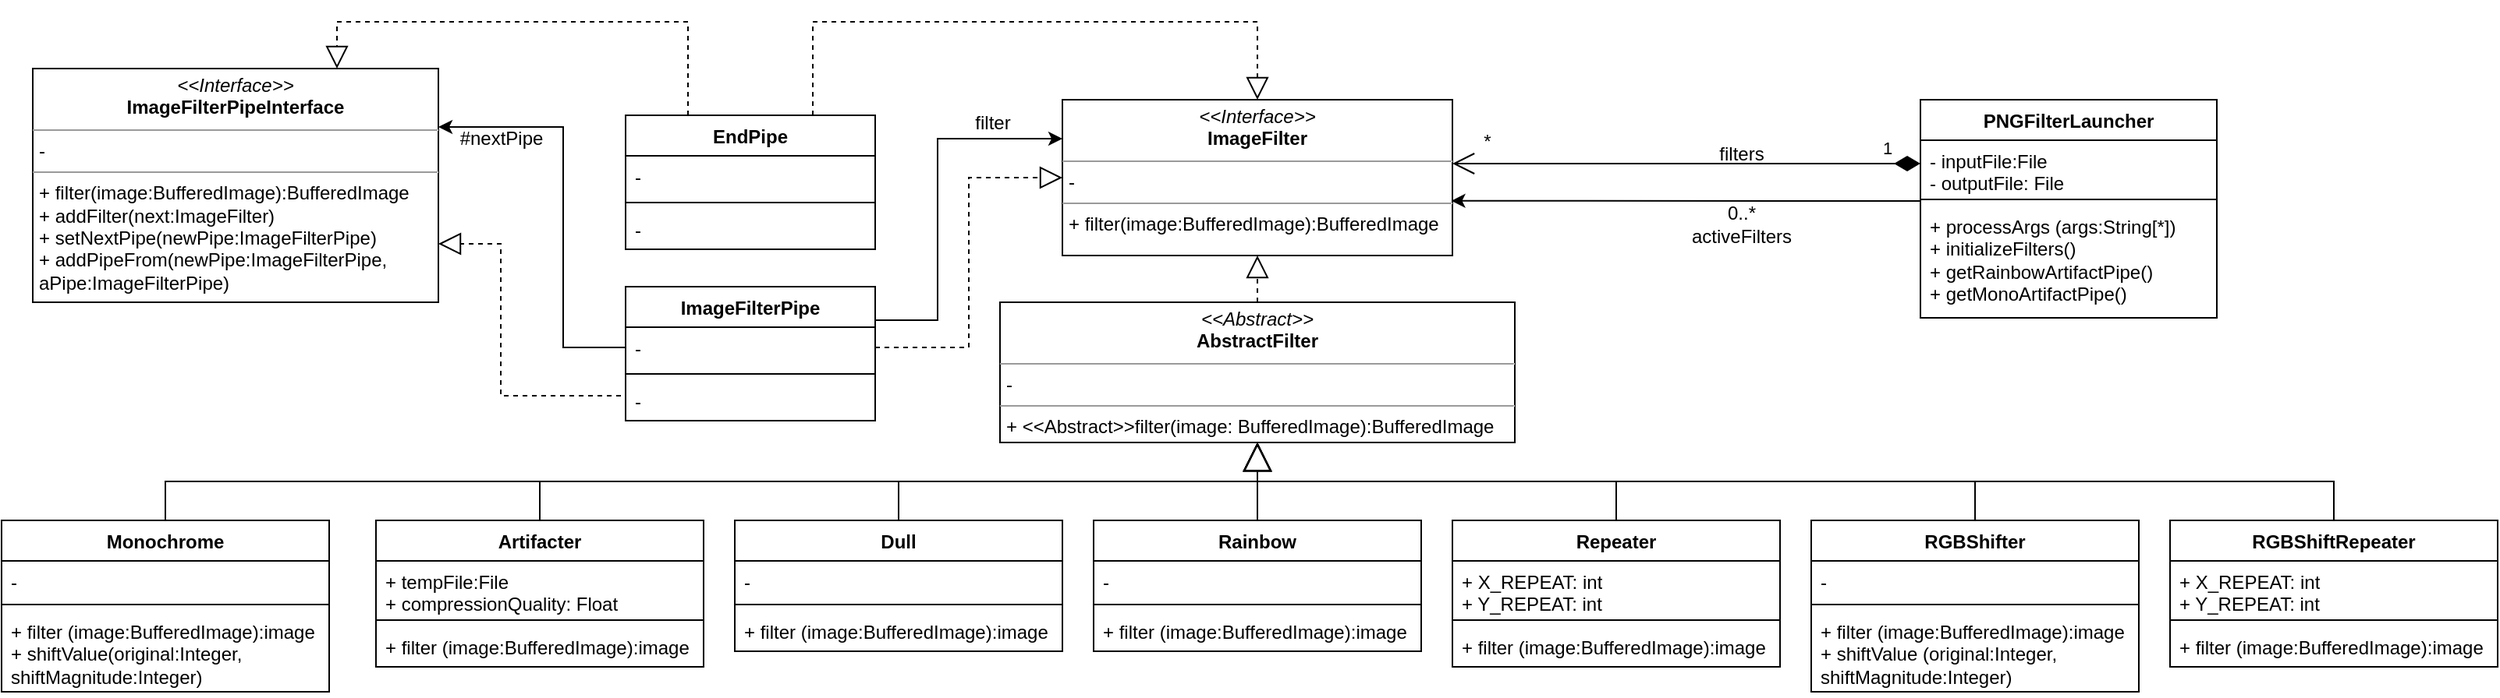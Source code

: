 <mxfile version="24.2.5" type="device">
  <diagram name="Page-1" id="bGH7-VN_JAC0KqxiejL5">
    <mxGraphModel dx="2501" dy="2053" grid="1" gridSize="10" guides="1" tooltips="1" connect="1" arrows="1" fold="1" page="1" pageScale="1" pageWidth="827" pageHeight="1169" math="0" shadow="0">
      <root>
        <mxCell id="0" />
        <mxCell id="1" parent="0" />
        <mxCell id="iQBG601i4-Z-CA5yRwSc-1" value="&lt;p style=&quot;margin:0px;margin-top:4px;text-align:center;&quot;&gt;&lt;i&gt;&amp;lt;&amp;lt;Abstract&amp;gt;&amp;gt;&lt;/i&gt;&lt;br&gt;&lt;b&gt;AbstractFilter&lt;/b&gt;&lt;/p&gt;&lt;hr size=&quot;1&quot;&gt;&lt;p style=&quot;margin:0px;margin-left:4px;&quot;&gt;-&lt;/p&gt;&lt;hr size=&quot;1&quot;&gt;&lt;p style=&quot;margin:0px;margin-left:4px;&quot;&gt;+ &amp;lt;&amp;lt;Abstract&amp;gt;&amp;gt;filter(image: BufferedImage):BufferedImage&lt;/p&gt;" style="verticalAlign=top;align=left;overflow=fill;fontSize=12;fontFamily=Helvetica;html=1;whiteSpace=wrap;" parent="1" vertex="1">
          <mxGeometry x="510" y="40" width="330" height="90" as="geometry" />
        </mxCell>
        <mxCell id="iQBG601i4-Z-CA5yRwSc-2" value="Artifacter" style="swimlane;fontStyle=1;align=center;verticalAlign=top;childLayout=stackLayout;horizontal=1;startSize=26;horizontalStack=0;resizeParent=1;resizeParentMax=0;resizeLast=0;collapsible=1;marginBottom=0;whiteSpace=wrap;html=1;" parent="1" vertex="1">
          <mxGeometry x="110" y="180" width="210" height="94" as="geometry" />
        </mxCell>
        <mxCell id="iQBG601i4-Z-CA5yRwSc-3" value="+ tempFile:File&lt;br&gt;+ compressionQuality: Float" style="text;strokeColor=none;fillColor=none;align=left;verticalAlign=top;spacingLeft=4;spacingRight=4;overflow=hidden;rotatable=0;points=[[0,0.5],[1,0.5]];portConstraint=eastwest;whiteSpace=wrap;html=1;" parent="iQBG601i4-Z-CA5yRwSc-2" vertex="1">
          <mxGeometry y="26" width="210" height="34" as="geometry" />
        </mxCell>
        <mxCell id="iQBG601i4-Z-CA5yRwSc-4" value="" style="line;strokeWidth=1;fillColor=none;align=left;verticalAlign=middle;spacingTop=-1;spacingLeft=3;spacingRight=3;rotatable=0;labelPosition=right;points=[];portConstraint=eastwest;strokeColor=inherit;" parent="iQBG601i4-Z-CA5yRwSc-2" vertex="1">
          <mxGeometry y="60" width="210" height="8" as="geometry" />
        </mxCell>
        <mxCell id="iQBG601i4-Z-CA5yRwSc-5" value="+ filter (image:BufferedImage):image" style="text;strokeColor=none;fillColor=none;align=left;verticalAlign=top;spacingLeft=4;spacingRight=4;overflow=hidden;rotatable=0;points=[[0,0.5],[1,0.5]];portConstraint=eastwest;whiteSpace=wrap;html=1;" parent="iQBG601i4-Z-CA5yRwSc-2" vertex="1">
          <mxGeometry y="68" width="210" height="26" as="geometry" />
        </mxCell>
        <mxCell id="iQBG601i4-Z-CA5yRwSc-6" value="Dull" style="swimlane;fontStyle=1;align=center;verticalAlign=top;childLayout=stackLayout;horizontal=1;startSize=26;horizontalStack=0;resizeParent=1;resizeParentMax=0;resizeLast=0;collapsible=1;marginBottom=0;whiteSpace=wrap;html=1;" parent="1" vertex="1">
          <mxGeometry x="340" y="180" width="210" height="84" as="geometry" />
        </mxCell>
        <mxCell id="iQBG601i4-Z-CA5yRwSc-7" value="-" style="text;strokeColor=none;fillColor=none;align=left;verticalAlign=top;spacingLeft=4;spacingRight=4;overflow=hidden;rotatable=0;points=[[0,0.5],[1,0.5]];portConstraint=eastwest;whiteSpace=wrap;html=1;" parent="iQBG601i4-Z-CA5yRwSc-6" vertex="1">
          <mxGeometry y="26" width="210" height="24" as="geometry" />
        </mxCell>
        <mxCell id="iQBG601i4-Z-CA5yRwSc-8" value="" style="line;strokeWidth=1;fillColor=none;align=left;verticalAlign=middle;spacingTop=-1;spacingLeft=3;spacingRight=3;rotatable=0;labelPosition=right;points=[];portConstraint=eastwest;strokeColor=inherit;" parent="iQBG601i4-Z-CA5yRwSc-6" vertex="1">
          <mxGeometry y="50" width="210" height="8" as="geometry" />
        </mxCell>
        <mxCell id="iQBG601i4-Z-CA5yRwSc-9" value="+ filter (image:BufferedImage):image" style="text;strokeColor=none;fillColor=none;align=left;verticalAlign=top;spacingLeft=4;spacingRight=4;overflow=hidden;rotatable=0;points=[[0,0.5],[1,0.5]];portConstraint=eastwest;whiteSpace=wrap;html=1;" parent="iQBG601i4-Z-CA5yRwSc-6" vertex="1">
          <mxGeometry y="58" width="210" height="26" as="geometry" />
        </mxCell>
        <mxCell id="iQBG601i4-Z-CA5yRwSc-10" value="Rainbow" style="swimlane;fontStyle=1;align=center;verticalAlign=top;childLayout=stackLayout;horizontal=1;startSize=26;horizontalStack=0;resizeParent=1;resizeParentMax=0;resizeLast=0;collapsible=1;marginBottom=0;whiteSpace=wrap;html=1;" parent="1" vertex="1">
          <mxGeometry x="570" y="180" width="210" height="84" as="geometry" />
        </mxCell>
        <mxCell id="iQBG601i4-Z-CA5yRwSc-11" value="-" style="text;strokeColor=none;fillColor=none;align=left;verticalAlign=top;spacingLeft=4;spacingRight=4;overflow=hidden;rotatable=0;points=[[0,0.5],[1,0.5]];portConstraint=eastwest;whiteSpace=wrap;html=1;" parent="iQBG601i4-Z-CA5yRwSc-10" vertex="1">
          <mxGeometry y="26" width="210" height="24" as="geometry" />
        </mxCell>
        <mxCell id="iQBG601i4-Z-CA5yRwSc-12" value="" style="line;strokeWidth=1;fillColor=none;align=left;verticalAlign=middle;spacingTop=-1;spacingLeft=3;spacingRight=3;rotatable=0;labelPosition=right;points=[];portConstraint=eastwest;strokeColor=inherit;" parent="iQBG601i4-Z-CA5yRwSc-10" vertex="1">
          <mxGeometry y="50" width="210" height="8" as="geometry" />
        </mxCell>
        <mxCell id="iQBG601i4-Z-CA5yRwSc-13" value="+ filter (image:BufferedImage):image" style="text;strokeColor=none;fillColor=none;align=left;verticalAlign=top;spacingLeft=4;spacingRight=4;overflow=hidden;rotatable=0;points=[[0,0.5],[1,0.5]];portConstraint=eastwest;whiteSpace=wrap;html=1;" parent="iQBG601i4-Z-CA5yRwSc-10" vertex="1">
          <mxGeometry y="58" width="210" height="26" as="geometry" />
        </mxCell>
        <mxCell id="iQBG601i4-Z-CA5yRwSc-14" value="Repeater" style="swimlane;fontStyle=1;align=center;verticalAlign=top;childLayout=stackLayout;horizontal=1;startSize=26;horizontalStack=0;resizeParent=1;resizeParentMax=0;resizeLast=0;collapsible=1;marginBottom=0;whiteSpace=wrap;html=1;" parent="1" vertex="1">
          <mxGeometry x="800" y="180" width="210" height="94" as="geometry" />
        </mxCell>
        <mxCell id="iQBG601i4-Z-CA5yRwSc-15" value="+ X_REPEAT: int&lt;br&gt;+ Y_REPEAT: int" style="text;strokeColor=none;fillColor=none;align=left;verticalAlign=top;spacingLeft=4;spacingRight=4;overflow=hidden;rotatable=0;points=[[0,0.5],[1,0.5]];portConstraint=eastwest;whiteSpace=wrap;html=1;" parent="iQBG601i4-Z-CA5yRwSc-14" vertex="1">
          <mxGeometry y="26" width="210" height="34" as="geometry" />
        </mxCell>
        <mxCell id="iQBG601i4-Z-CA5yRwSc-16" value="" style="line;strokeWidth=1;fillColor=none;align=left;verticalAlign=middle;spacingTop=-1;spacingLeft=3;spacingRight=3;rotatable=0;labelPosition=right;points=[];portConstraint=eastwest;strokeColor=inherit;" parent="iQBG601i4-Z-CA5yRwSc-14" vertex="1">
          <mxGeometry y="60" width="210" height="8" as="geometry" />
        </mxCell>
        <mxCell id="iQBG601i4-Z-CA5yRwSc-17" value="+ filter (image:BufferedImage):image" style="text;strokeColor=none;fillColor=none;align=left;verticalAlign=top;spacingLeft=4;spacingRight=4;overflow=hidden;rotatable=0;points=[[0,0.5],[1,0.5]];portConstraint=eastwest;whiteSpace=wrap;html=1;" parent="iQBG601i4-Z-CA5yRwSc-14" vertex="1">
          <mxGeometry y="68" width="210" height="26" as="geometry" />
        </mxCell>
        <mxCell id="iQBG601i4-Z-CA5yRwSc-18" value="RGBShifter" style="swimlane;fontStyle=1;align=center;verticalAlign=top;childLayout=stackLayout;horizontal=1;startSize=26;horizontalStack=0;resizeParent=1;resizeParentMax=0;resizeLast=0;collapsible=1;marginBottom=0;whiteSpace=wrap;html=1;" parent="1" vertex="1">
          <mxGeometry x="1030" y="180" width="210" height="110" as="geometry" />
        </mxCell>
        <mxCell id="iQBG601i4-Z-CA5yRwSc-19" value="-" style="text;strokeColor=none;fillColor=none;align=left;verticalAlign=top;spacingLeft=4;spacingRight=4;overflow=hidden;rotatable=0;points=[[0,0.5],[1,0.5]];portConstraint=eastwest;whiteSpace=wrap;html=1;" parent="iQBG601i4-Z-CA5yRwSc-18" vertex="1">
          <mxGeometry y="26" width="210" height="24" as="geometry" />
        </mxCell>
        <mxCell id="iQBG601i4-Z-CA5yRwSc-20" value="" style="line;strokeWidth=1;fillColor=none;align=left;verticalAlign=middle;spacingTop=-1;spacingLeft=3;spacingRight=3;rotatable=0;labelPosition=right;points=[];portConstraint=eastwest;strokeColor=inherit;" parent="iQBG601i4-Z-CA5yRwSc-18" vertex="1">
          <mxGeometry y="50" width="210" height="8" as="geometry" />
        </mxCell>
        <mxCell id="iQBG601i4-Z-CA5yRwSc-21" value="+ filter (image:BufferedImage):image&lt;br&gt;+ shiftValue (original:Integer, shiftMagnitude:Integer)" style="text;strokeColor=none;fillColor=none;align=left;verticalAlign=top;spacingLeft=4;spacingRight=4;overflow=hidden;rotatable=0;points=[[0,0.5],[1,0.5]];portConstraint=eastwest;whiteSpace=wrap;html=1;" parent="iQBG601i4-Z-CA5yRwSc-18" vertex="1">
          <mxGeometry y="58" width="210" height="52" as="geometry" />
        </mxCell>
        <mxCell id="iQBG601i4-Z-CA5yRwSc-22" value="RGBShiftRepeater" style="swimlane;fontStyle=1;align=center;verticalAlign=top;childLayout=stackLayout;horizontal=1;startSize=26;horizontalStack=0;resizeParent=1;resizeParentMax=0;resizeLast=0;collapsible=1;marginBottom=0;whiteSpace=wrap;html=1;" parent="1" vertex="1">
          <mxGeometry x="1260" y="180" width="210" height="94" as="geometry" />
        </mxCell>
        <mxCell id="iQBG601i4-Z-CA5yRwSc-23" value="+ X_REPEAT: int&lt;br&gt;+ Y_REPEAT: int" style="text;strokeColor=none;fillColor=none;align=left;verticalAlign=top;spacingLeft=4;spacingRight=4;overflow=hidden;rotatable=0;points=[[0,0.5],[1,0.5]];portConstraint=eastwest;whiteSpace=wrap;html=1;" parent="iQBG601i4-Z-CA5yRwSc-22" vertex="1">
          <mxGeometry y="26" width="210" height="34" as="geometry" />
        </mxCell>
        <mxCell id="iQBG601i4-Z-CA5yRwSc-24" value="" style="line;strokeWidth=1;fillColor=none;align=left;verticalAlign=middle;spacingTop=-1;spacingLeft=3;spacingRight=3;rotatable=0;labelPosition=right;points=[];portConstraint=eastwest;strokeColor=inherit;" parent="iQBG601i4-Z-CA5yRwSc-22" vertex="1">
          <mxGeometry y="60" width="210" height="8" as="geometry" />
        </mxCell>
        <mxCell id="iQBG601i4-Z-CA5yRwSc-25" value="+ filter (image:BufferedImage):image" style="text;strokeColor=none;fillColor=none;align=left;verticalAlign=top;spacingLeft=4;spacingRight=4;overflow=hidden;rotatable=0;points=[[0,0.5],[1,0.5]];portConstraint=eastwest;whiteSpace=wrap;html=1;" parent="iQBG601i4-Z-CA5yRwSc-22" vertex="1">
          <mxGeometry y="68" width="210" height="26" as="geometry" />
        </mxCell>
        <mxCell id="iQBG601i4-Z-CA5yRwSc-26" value="PNGFilterLauncher" style="swimlane;fontStyle=1;align=center;verticalAlign=top;childLayout=stackLayout;horizontal=1;startSize=26;horizontalStack=0;resizeParent=1;resizeParentMax=0;resizeLast=0;collapsible=1;marginBottom=0;whiteSpace=wrap;html=1;" parent="1" vertex="1">
          <mxGeometry x="1100" y="-90" width="190" height="140" as="geometry" />
        </mxCell>
        <mxCell id="iQBG601i4-Z-CA5yRwSc-27" value="- inputFile:File&lt;br&gt;- outputFile: File" style="text;strokeColor=none;fillColor=none;align=left;verticalAlign=top;spacingLeft=4;spacingRight=4;overflow=hidden;rotatable=0;points=[[0,0.5],[1,0.5]];portConstraint=eastwest;whiteSpace=wrap;html=1;" parent="iQBG601i4-Z-CA5yRwSc-26" vertex="1">
          <mxGeometry y="26" width="190" height="34" as="geometry" />
        </mxCell>
        <mxCell id="iQBG601i4-Z-CA5yRwSc-28" value="" style="line;strokeWidth=1;fillColor=none;align=left;verticalAlign=middle;spacingTop=-1;spacingLeft=3;spacingRight=3;rotatable=0;labelPosition=right;points=[];portConstraint=eastwest;strokeColor=inherit;" parent="iQBG601i4-Z-CA5yRwSc-26" vertex="1">
          <mxGeometry y="60" width="190" height="8" as="geometry" />
        </mxCell>
        <mxCell id="iQBG601i4-Z-CA5yRwSc-29" value="+ processArgs (args:String[*])&lt;br&gt;+ initializeFilters()&lt;br&gt;+ getRainbowArtifactPipe()&lt;br&gt;+ getMonoArtifactPipe()" style="text;strokeColor=none;fillColor=none;align=left;verticalAlign=top;spacingLeft=4;spacingRight=4;overflow=hidden;rotatable=0;points=[[0,0.5],[1,0.5]];portConstraint=eastwest;whiteSpace=wrap;html=1;" parent="iQBG601i4-Z-CA5yRwSc-26" vertex="1">
          <mxGeometry y="68" width="190" height="72" as="geometry" />
        </mxCell>
        <mxCell id="iQBG601i4-Z-CA5yRwSc-30" value="1" style="endArrow=open;html=1;endSize=12;startArrow=diamondThin;startSize=14;startFill=1;edgeStyle=orthogonalEdgeStyle;align=left;verticalAlign=bottom;rounded=0;" parent="1" edge="1">
          <mxGeometry x="-0.827" y="-1" relative="1" as="geometry">
            <mxPoint x="1100" y="-49" as="sourcePoint" />
            <mxPoint x="800" y="-49" as="targetPoint" />
            <mxPoint as="offset" />
            <Array as="points">
              <mxPoint x="1100" y="-49" />
            </Array>
          </mxGeometry>
        </mxCell>
        <mxCell id="iQBG601i4-Z-CA5yRwSc-31" value="filters" style="text;html=1;align=center;verticalAlign=middle;resizable=0;points=[];autosize=1;strokeColor=none;fillColor=none;" parent="1" vertex="1">
          <mxGeometry x="960" y="-70" width="50" height="30" as="geometry" />
        </mxCell>
        <mxCell id="iQBG601i4-Z-CA5yRwSc-32" value="" style="endArrow=classic;html=1;rounded=0;entryX=0.997;entryY=0.649;entryDx=0;entryDy=0;entryPerimeter=0;" parent="1" target="iQBG601i4-Z-CA5yRwSc-45" edge="1">
          <mxGeometry width="50" height="50" relative="1" as="geometry">
            <mxPoint x="1100" y="-25" as="sourcePoint" />
            <mxPoint x="870" y="-25" as="targetPoint" />
          </mxGeometry>
        </mxCell>
        <mxCell id="iQBG601i4-Z-CA5yRwSc-33" value="0..*&lt;br&gt;activeFilters" style="text;html=1;align=center;verticalAlign=middle;resizable=0;points=[];autosize=1;strokeColor=none;fillColor=none;" parent="1" vertex="1">
          <mxGeometry x="940" y="-30" width="90" height="40" as="geometry" />
        </mxCell>
        <mxCell id="iQBG601i4-Z-CA5yRwSc-34" value="" style="endArrow=block;endSize=16;endFill=0;html=1;rounded=0;exitX=0.5;exitY=0;exitDx=0;exitDy=0;entryX=0.5;entryY=1;entryDx=0;entryDy=0;edgeStyle=orthogonalEdgeStyle;" parent="1" source="iQBG601i4-Z-CA5yRwSc-2" target="iQBG601i4-Z-CA5yRwSc-1" edge="1">
          <mxGeometry width="160" relative="1" as="geometry">
            <mxPoint x="480" y="280" as="sourcePoint" />
            <mxPoint x="640" y="280" as="targetPoint" />
          </mxGeometry>
        </mxCell>
        <mxCell id="iQBG601i4-Z-CA5yRwSc-35" value="" style="endArrow=block;endSize=16;endFill=0;html=1;rounded=0;exitX=0.5;exitY=0;exitDx=0;exitDy=0;entryX=0.5;entryY=1;entryDx=0;entryDy=0;edgeStyle=orthogonalEdgeStyle;" parent="1" source="iQBG601i4-Z-CA5yRwSc-6" target="iQBG601i4-Z-CA5yRwSc-1" edge="1">
          <mxGeometry width="160" relative="1" as="geometry">
            <mxPoint x="95" y="190" as="sourcePoint" />
            <mxPoint x="685" y="140" as="targetPoint" />
          </mxGeometry>
        </mxCell>
        <mxCell id="iQBG601i4-Z-CA5yRwSc-36" value="" style="endArrow=block;endSize=16;endFill=0;html=1;rounded=0;exitX=0.5;exitY=0;exitDx=0;exitDy=0;entryX=0.5;entryY=1;entryDx=0;entryDy=0;edgeStyle=orthogonalEdgeStyle;" parent="1" source="iQBG601i4-Z-CA5yRwSc-10" target="iQBG601i4-Z-CA5yRwSc-1" edge="1">
          <mxGeometry width="160" relative="1" as="geometry">
            <mxPoint x="105" y="200" as="sourcePoint" />
            <mxPoint x="695" y="150" as="targetPoint" />
          </mxGeometry>
        </mxCell>
        <mxCell id="iQBG601i4-Z-CA5yRwSc-37" value="" style="endArrow=block;endSize=16;endFill=0;html=1;rounded=0;exitX=0.5;exitY=0;exitDx=0;exitDy=0;entryX=0.5;entryY=1;entryDx=0;entryDy=0;edgeStyle=orthogonalEdgeStyle;" parent="1" source="iQBG601i4-Z-CA5yRwSc-14" target="iQBG601i4-Z-CA5yRwSc-1" edge="1">
          <mxGeometry width="160" relative="1" as="geometry">
            <mxPoint x="555" y="190" as="sourcePoint" />
            <mxPoint x="685" y="140" as="targetPoint" />
          </mxGeometry>
        </mxCell>
        <mxCell id="iQBG601i4-Z-CA5yRwSc-38" value="" style="endArrow=block;endSize=16;endFill=0;html=1;rounded=0;exitX=0.5;exitY=0;exitDx=0;exitDy=0;entryX=0.5;entryY=1;entryDx=0;entryDy=0;edgeStyle=orthogonalEdgeStyle;" parent="1" source="iQBG601i4-Z-CA5yRwSc-18" target="iQBG601i4-Z-CA5yRwSc-1" edge="1">
          <mxGeometry width="160" relative="1" as="geometry">
            <mxPoint x="785" y="190" as="sourcePoint" />
            <mxPoint x="685" y="140" as="targetPoint" />
          </mxGeometry>
        </mxCell>
        <mxCell id="iQBG601i4-Z-CA5yRwSc-39" value="" style="endArrow=block;endSize=16;endFill=0;html=1;rounded=0;exitX=0.5;exitY=0;exitDx=0;exitDy=0;entryX=0.5;entryY=1;entryDx=0;entryDy=0;edgeStyle=orthogonalEdgeStyle;" parent="1" source="iQBG601i4-Z-CA5yRwSc-22" target="iQBG601i4-Z-CA5yRwSc-1" edge="1">
          <mxGeometry width="160" relative="1" as="geometry">
            <mxPoint x="1015" y="190" as="sourcePoint" />
            <mxPoint x="685" y="140" as="targetPoint" />
          </mxGeometry>
        </mxCell>
        <mxCell id="iQBG601i4-Z-CA5yRwSc-40" value="Monochrome" style="swimlane;fontStyle=1;align=center;verticalAlign=top;childLayout=stackLayout;horizontal=1;startSize=26;horizontalStack=0;resizeParent=1;resizeParentMax=0;resizeLast=0;collapsible=1;marginBottom=0;whiteSpace=wrap;html=1;" parent="1" vertex="1">
          <mxGeometry x="-130" y="180" width="210" height="110" as="geometry" />
        </mxCell>
        <mxCell id="iQBG601i4-Z-CA5yRwSc-41" value="-" style="text;strokeColor=none;fillColor=none;align=left;verticalAlign=top;spacingLeft=4;spacingRight=4;overflow=hidden;rotatable=0;points=[[0,0.5],[1,0.5]];portConstraint=eastwest;whiteSpace=wrap;html=1;" parent="iQBG601i4-Z-CA5yRwSc-40" vertex="1">
          <mxGeometry y="26" width="210" height="24" as="geometry" />
        </mxCell>
        <mxCell id="iQBG601i4-Z-CA5yRwSc-42" value="" style="line;strokeWidth=1;fillColor=none;align=left;verticalAlign=middle;spacingTop=-1;spacingLeft=3;spacingRight=3;rotatable=0;labelPosition=right;points=[];portConstraint=eastwest;strokeColor=inherit;" parent="iQBG601i4-Z-CA5yRwSc-40" vertex="1">
          <mxGeometry y="50" width="210" height="8" as="geometry" />
        </mxCell>
        <mxCell id="iQBG601i4-Z-CA5yRwSc-43" value="+ filter (image:BufferedImage):image&lt;br&gt;+ shiftValue(original:Integer, shiftMagnitude:Integer)" style="text;strokeColor=none;fillColor=none;align=left;verticalAlign=top;spacingLeft=4;spacingRight=4;overflow=hidden;rotatable=0;points=[[0,0.5],[1,0.5]];portConstraint=eastwest;whiteSpace=wrap;html=1;" parent="iQBG601i4-Z-CA5yRwSc-40" vertex="1">
          <mxGeometry y="58" width="210" height="52" as="geometry" />
        </mxCell>
        <mxCell id="iQBG601i4-Z-CA5yRwSc-44" value="" style="endArrow=block;endSize=16;endFill=0;html=1;rounded=0;exitX=0.5;exitY=0;exitDx=0;exitDy=0;entryX=0.5;entryY=1;entryDx=0;entryDy=0;edgeStyle=orthogonalEdgeStyle;" parent="1" source="iQBG601i4-Z-CA5yRwSc-40" target="iQBG601i4-Z-CA5yRwSc-1" edge="1">
          <mxGeometry width="160" relative="1" as="geometry">
            <mxPoint x="95" y="190" as="sourcePoint" />
            <mxPoint x="685" y="140" as="targetPoint" />
          </mxGeometry>
        </mxCell>
        <mxCell id="iQBG601i4-Z-CA5yRwSc-45" value="&lt;p style=&quot;margin:0px;margin-top:4px;text-align:center;&quot;&gt;&lt;i&gt;&amp;lt;&amp;lt;Interface&amp;gt;&amp;gt;&lt;/i&gt;&lt;br&gt;&lt;b&gt;ImageFilter&lt;/b&gt;&lt;/p&gt;&lt;hr size=&quot;1&quot;&gt;&lt;p style=&quot;margin:0px;margin-left:4px;&quot;&gt;-&lt;/p&gt;&lt;hr size=&quot;1&quot;&gt;&lt;p style=&quot;margin:0px;margin-left:4px;&quot;&gt;+ filter(image:BufferedImage):BufferedImage&lt;/p&gt;" style="verticalAlign=top;align=left;overflow=fill;fontSize=12;fontFamily=Helvetica;html=1;whiteSpace=wrap;" parent="1" vertex="1">
          <mxGeometry x="550" y="-90" width="250" height="100" as="geometry" />
        </mxCell>
        <mxCell id="iQBG601i4-Z-CA5yRwSc-46" value="" style="endArrow=block;dashed=1;endFill=0;endSize=12;html=1;rounded=0;entryX=0.5;entryY=1;entryDx=0;entryDy=0;exitX=0.5;exitY=0;exitDx=0;exitDy=0;" parent="1" source="iQBG601i4-Z-CA5yRwSc-1" target="iQBG601i4-Z-CA5yRwSc-45" edge="1">
          <mxGeometry width="160" relative="1" as="geometry">
            <mxPoint x="660" y="60" as="sourcePoint" />
            <mxPoint x="820" y="60" as="targetPoint" />
          </mxGeometry>
        </mxCell>
        <mxCell id="iQBG601i4-Z-CA5yRwSc-47" value="&lt;p style=&quot;margin:0px;margin-top:4px;text-align:center;&quot;&gt;&lt;i&gt;&amp;lt;&amp;lt;Interface&amp;gt;&amp;gt;&lt;/i&gt;&lt;br&gt;&lt;b&gt;ImageFilterPipeInterface&lt;/b&gt;&lt;/p&gt;&lt;hr size=&quot;1&quot;&gt;&lt;p style=&quot;margin:0px;margin-left:4px;&quot;&gt;-&lt;/p&gt;&lt;hr size=&quot;1&quot;&gt;&lt;p style=&quot;margin:0px;margin-left:4px;&quot;&gt;+ filter(image:BufferedImage):BufferedImage&lt;br&gt;+ addFilter(next:ImageFilter)&lt;/p&gt;&lt;p style=&quot;margin:0px;margin-left:4px;&quot;&gt;+ setNextPipe(newPipe:ImageFilterPipe)&lt;/p&gt;&lt;p style=&quot;margin:0px;margin-left:4px;&quot;&gt;+ addPipeFrom(newPipe:ImageFilterPipe, aPipe:ImageFilterPipe)&lt;/p&gt;" style="verticalAlign=top;align=left;overflow=fill;fontSize=12;fontFamily=Helvetica;html=1;whiteSpace=wrap;" parent="1" vertex="1">
          <mxGeometry x="-110" y="-110" width="260" height="150" as="geometry" />
        </mxCell>
        <mxCell id="iQBG601i4-Z-CA5yRwSc-48" value="ImageFilterPipe" style="swimlane;fontStyle=1;align=center;verticalAlign=top;childLayout=stackLayout;horizontal=1;startSize=26;horizontalStack=0;resizeParent=1;resizeParentMax=0;resizeLast=0;collapsible=1;marginBottom=0;whiteSpace=wrap;html=1;" parent="1" vertex="1">
          <mxGeometry x="270" y="30" width="160" height="86" as="geometry" />
        </mxCell>
        <mxCell id="iQBG601i4-Z-CA5yRwSc-49" value="-" style="text;strokeColor=none;fillColor=none;align=left;verticalAlign=top;spacingLeft=4;spacingRight=4;overflow=hidden;rotatable=0;points=[[0,0.5],[1,0.5]];portConstraint=eastwest;whiteSpace=wrap;html=1;" parent="iQBG601i4-Z-CA5yRwSc-48" vertex="1">
          <mxGeometry y="26" width="160" height="26" as="geometry" />
        </mxCell>
        <mxCell id="iQBG601i4-Z-CA5yRwSc-50" value="" style="line;strokeWidth=1;fillColor=none;align=left;verticalAlign=middle;spacingTop=-1;spacingLeft=3;spacingRight=3;rotatable=0;labelPosition=right;points=[];portConstraint=eastwest;strokeColor=inherit;" parent="iQBG601i4-Z-CA5yRwSc-48" vertex="1">
          <mxGeometry y="52" width="160" height="8" as="geometry" />
        </mxCell>
        <mxCell id="iQBG601i4-Z-CA5yRwSc-51" value="-" style="text;strokeColor=none;fillColor=none;align=left;verticalAlign=top;spacingLeft=4;spacingRight=4;overflow=hidden;rotatable=0;points=[[0,0.5],[1,0.5]];portConstraint=eastwest;whiteSpace=wrap;html=1;" parent="iQBG601i4-Z-CA5yRwSc-48" vertex="1">
          <mxGeometry y="60" width="160" height="26" as="geometry" />
        </mxCell>
        <mxCell id="iQBG601i4-Z-CA5yRwSc-52" value="" style="endArrow=classic;html=1;rounded=0;exitX=0;exitY=0.5;exitDx=0;exitDy=0;entryX=1;entryY=0.25;entryDx=0;entryDy=0;edgeStyle=orthogonalEdgeStyle;" parent="1" source="iQBG601i4-Z-CA5yRwSc-49" target="iQBG601i4-Z-CA5yRwSc-47" edge="1">
          <mxGeometry width="50" height="50" relative="1" as="geometry">
            <mxPoint x="230" y="-20" as="sourcePoint" />
            <mxPoint x="90" y="-130" as="targetPoint" />
            <Array as="points">
              <mxPoint x="230" y="69" />
              <mxPoint x="230" y="-72" />
            </Array>
          </mxGeometry>
        </mxCell>
        <mxCell id="iQBG601i4-Z-CA5yRwSc-53" value="#nextPipe" style="text;html=1;align=center;verticalAlign=middle;resizable=0;points=[];autosize=1;strokeColor=none;fillColor=none;" parent="1" vertex="1">
          <mxGeometry x="150" y="-80" width="80" height="30" as="geometry" />
        </mxCell>
        <mxCell id="iQBG601i4-Z-CA5yRwSc-54" value="" style="endArrow=block;dashed=1;endFill=0;endSize=12;html=1;rounded=0;entryX=1;entryY=0.75;entryDx=0;entryDy=0;exitX=0;exitY=0.5;exitDx=0;exitDy=0;edgeStyle=orthogonalEdgeStyle;" parent="1" source="iQBG601i4-Z-CA5yRwSc-51" target="iQBG601i4-Z-CA5yRwSc-47" edge="1">
          <mxGeometry width="160" relative="1" as="geometry">
            <mxPoint x="230" y="-60" as="sourcePoint" />
            <mxPoint x="390" y="-60" as="targetPoint" />
            <Array as="points">
              <mxPoint x="270" y="100" />
              <mxPoint x="190" y="100" />
              <mxPoint x="190" y="2" />
            </Array>
          </mxGeometry>
        </mxCell>
        <mxCell id="iQBG601i4-Z-CA5yRwSc-55" value="" style="endArrow=block;dashed=1;endFill=0;endSize=12;html=1;rounded=0;entryX=0;entryY=0.5;entryDx=0;entryDy=0;exitX=1;exitY=0.5;exitDx=0;exitDy=0;edgeStyle=orthogonalEdgeStyle;" parent="1" source="iQBG601i4-Z-CA5yRwSc-49" target="iQBG601i4-Z-CA5yRwSc-45" edge="1">
          <mxGeometry width="160" relative="1" as="geometry">
            <mxPoint x="400" y="-20" as="sourcePoint" />
            <mxPoint x="560" y="-20" as="targetPoint" />
          </mxGeometry>
        </mxCell>
        <mxCell id="iQBG601i4-Z-CA5yRwSc-56" value="" style="endArrow=classic;html=1;rounded=0;exitX=1;exitY=0.25;exitDx=0;exitDy=0;entryX=0;entryY=0.25;entryDx=0;entryDy=0;edgeStyle=orthogonalEdgeStyle;" parent="1" source="iQBG601i4-Z-CA5yRwSc-48" target="iQBG601i4-Z-CA5yRwSc-45" edge="1">
          <mxGeometry width="50" height="50" relative="1" as="geometry">
            <mxPoint x="370" y="20" as="sourcePoint" />
            <mxPoint x="420" y="-30" as="targetPoint" />
            <Array as="points">
              <mxPoint x="470" y="52" />
              <mxPoint x="470" y="-65" />
            </Array>
          </mxGeometry>
        </mxCell>
        <mxCell id="iQBG601i4-Z-CA5yRwSc-57" value="filter" style="text;html=1;align=center;verticalAlign=middle;resizable=0;points=[];autosize=1;strokeColor=none;fillColor=none;" parent="1" vertex="1">
          <mxGeometry x="480" y="-90" width="50" height="30" as="geometry" />
        </mxCell>
        <mxCell id="iQBG601i4-Z-CA5yRwSc-58" value="EndPipe" style="swimlane;fontStyle=1;align=center;verticalAlign=top;childLayout=stackLayout;horizontal=1;startSize=26;horizontalStack=0;resizeParent=1;resizeParentMax=0;resizeLast=0;collapsible=1;marginBottom=0;whiteSpace=wrap;html=1;" parent="1" vertex="1">
          <mxGeometry x="270" y="-80" width="160" height="86" as="geometry" />
        </mxCell>
        <mxCell id="iQBG601i4-Z-CA5yRwSc-59" value="-" style="text;strokeColor=none;fillColor=none;align=left;verticalAlign=top;spacingLeft=4;spacingRight=4;overflow=hidden;rotatable=0;points=[[0,0.5],[1,0.5]];portConstraint=eastwest;whiteSpace=wrap;html=1;" parent="iQBG601i4-Z-CA5yRwSc-58" vertex="1">
          <mxGeometry y="26" width="160" height="26" as="geometry" />
        </mxCell>
        <mxCell id="iQBG601i4-Z-CA5yRwSc-60" value="" style="line;strokeWidth=1;fillColor=none;align=left;verticalAlign=middle;spacingTop=-1;spacingLeft=3;spacingRight=3;rotatable=0;labelPosition=right;points=[];portConstraint=eastwest;strokeColor=inherit;" parent="iQBG601i4-Z-CA5yRwSc-58" vertex="1">
          <mxGeometry y="52" width="160" height="8" as="geometry" />
        </mxCell>
        <mxCell id="iQBG601i4-Z-CA5yRwSc-61" value="-" style="text;strokeColor=none;fillColor=none;align=left;verticalAlign=top;spacingLeft=4;spacingRight=4;overflow=hidden;rotatable=0;points=[[0,0.5],[1,0.5]];portConstraint=eastwest;whiteSpace=wrap;html=1;" parent="iQBG601i4-Z-CA5yRwSc-58" vertex="1">
          <mxGeometry y="60" width="160" height="26" as="geometry" />
        </mxCell>
        <mxCell id="iQBG601i4-Z-CA5yRwSc-62" value="" style="endArrow=block;dashed=1;endFill=0;endSize=12;html=1;rounded=0;exitX=0.25;exitY=0;exitDx=0;exitDy=0;entryX=0.75;entryY=0;entryDx=0;entryDy=0;edgeStyle=orthogonalEdgeStyle;" parent="1" source="iQBG601i4-Z-CA5yRwSc-58" target="iQBG601i4-Z-CA5yRwSc-47" edge="1">
          <mxGeometry width="160" relative="1" as="geometry">
            <mxPoint x="260" y="40" as="sourcePoint" />
            <mxPoint x="420" y="40" as="targetPoint" />
            <Array as="points">
              <mxPoint x="310" y="-140" />
              <mxPoint x="85" y="-140" />
            </Array>
          </mxGeometry>
        </mxCell>
        <mxCell id="iQBG601i4-Z-CA5yRwSc-63" value="" style="endArrow=block;dashed=1;endFill=0;endSize=12;html=1;rounded=0;exitX=0.75;exitY=0;exitDx=0;exitDy=0;edgeStyle=orthogonalEdgeStyle;entryX=0.5;entryY=0;entryDx=0;entryDy=0;" parent="1" source="iQBG601i4-Z-CA5yRwSc-58" target="iQBG601i4-Z-CA5yRwSc-45" edge="1">
          <mxGeometry width="160" relative="1" as="geometry">
            <mxPoint x="320" y="-70" as="sourcePoint" />
            <mxPoint x="610" y="-140" as="targetPoint" />
            <Array as="points">
              <mxPoint x="390" y="-140" />
              <mxPoint x="675" y="-140" />
            </Array>
          </mxGeometry>
        </mxCell>
        <mxCell id="dLqOzAm93TPSg4PN2U5S-1" value="*" style="text;html=1;align=center;verticalAlign=middle;resizable=0;points=[];autosize=1;strokeColor=none;fillColor=none;" vertex="1" parent="1">
          <mxGeometry x="807" y="-78" width="30" height="30" as="geometry" />
        </mxCell>
      </root>
    </mxGraphModel>
  </diagram>
</mxfile>
